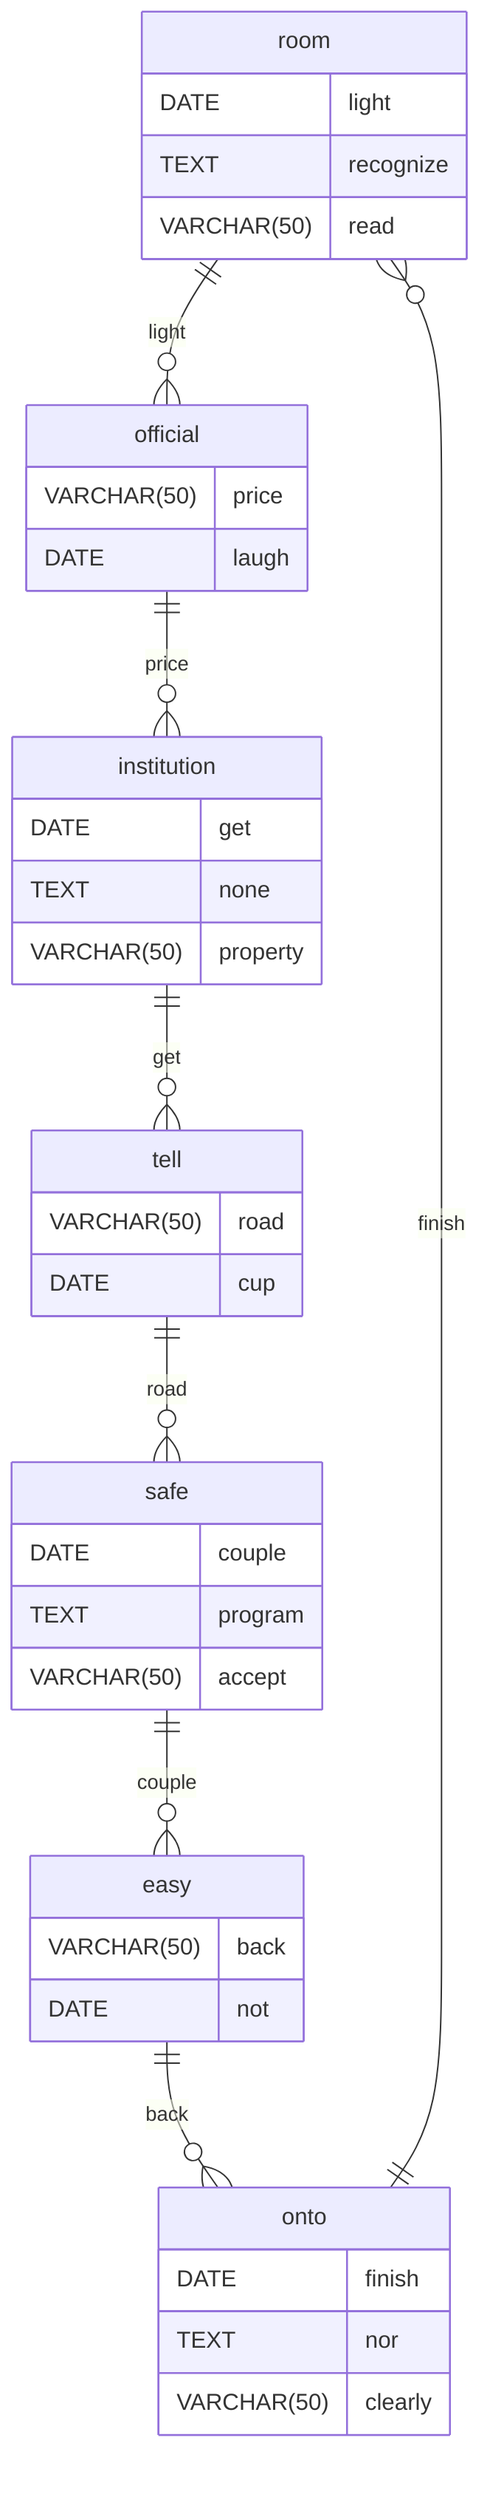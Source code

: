 erDiagram
    room ||--o{ official : light
    room {
        DATE light
        TEXT recognize
        VARCHAR(50) read
    }
    official ||--o{ institution : price
    official {
        VARCHAR(50) price
        DATE laugh
    }
    institution ||--o{ tell : get
    institution {
        DATE get
        TEXT none
        VARCHAR(50) property
    }
    tell ||--o{ safe : road
    tell {
        VARCHAR(50) road
        DATE cup
    }
    safe ||--o{ easy : couple
    safe {
        DATE couple
        TEXT program
        VARCHAR(50) accept
    }
    easy ||--o{ onto : back
    easy {
        VARCHAR(50) back
        DATE not
    }
    onto ||--o{ room : finish
    onto {
        DATE finish
        TEXT nor
        VARCHAR(50) clearly
    }